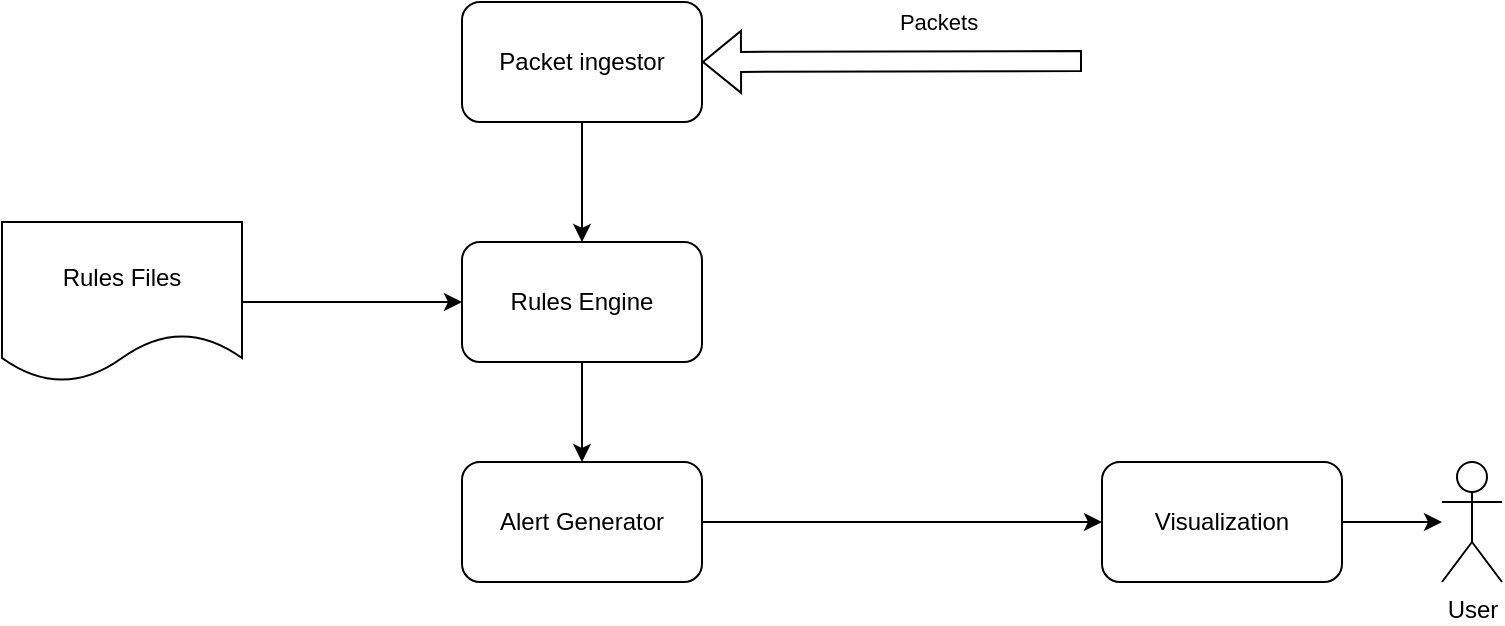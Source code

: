 <mxfile version="24.2.5" type="device">
  <diagram id="C5RBs43oDa-KdzZeNtuy" name="Page-1">
    <mxGraphModel dx="2261" dy="844" grid="1" gridSize="10" guides="1" tooltips="1" connect="1" arrows="1" fold="1" page="1" pageScale="1" pageWidth="827" pageHeight="1169" math="0" shadow="0">
      <root>
        <mxCell id="WIyWlLk6GJQsqaUBKTNV-0" />
        <mxCell id="WIyWlLk6GJQsqaUBKTNV-1" parent="WIyWlLk6GJQsqaUBKTNV-0" />
        <mxCell id="gUQcon4SBQwVMYS5gI7r-4" value="" style="edgeStyle=orthogonalEdgeStyle;rounded=0;orthogonalLoop=1;jettySize=auto;html=1;" parent="WIyWlLk6GJQsqaUBKTNV-1" source="gUQcon4SBQwVMYS5gI7r-0" target="gUQcon4SBQwVMYS5gI7r-2" edge="1">
          <mxGeometry relative="1" as="geometry" />
        </mxCell>
        <mxCell id="gUQcon4SBQwVMYS5gI7r-0" value="Packet ingestor" style="rounded=1;whiteSpace=wrap;html=1;" parent="WIyWlLk6GJQsqaUBKTNV-1" vertex="1">
          <mxGeometry x="160" y="110" width="120" height="60" as="geometry" />
        </mxCell>
        <mxCell id="gUQcon4SBQwVMYS5gI7r-5" value="" style="edgeStyle=orthogonalEdgeStyle;rounded=0;orthogonalLoop=1;jettySize=auto;html=1;" parent="WIyWlLk6GJQsqaUBKTNV-1" source="gUQcon4SBQwVMYS5gI7r-2" target="gUQcon4SBQwVMYS5gI7r-3" edge="1">
          <mxGeometry relative="1" as="geometry" />
        </mxCell>
        <mxCell id="gUQcon4SBQwVMYS5gI7r-2" value="Rules Engine" style="rounded=1;whiteSpace=wrap;html=1;" parent="WIyWlLk6GJQsqaUBKTNV-1" vertex="1">
          <mxGeometry x="160" y="230" width="120" height="60" as="geometry" />
        </mxCell>
        <mxCell id="gUQcon4SBQwVMYS5gI7r-13" style="edgeStyle=none;rounded=0;orthogonalLoop=1;jettySize=auto;html=1;exitX=1;exitY=0.5;exitDx=0;exitDy=0;entryX=0;entryY=0.5;entryDx=0;entryDy=0;" parent="WIyWlLk6GJQsqaUBKTNV-1" source="gUQcon4SBQwVMYS5gI7r-3" target="gUQcon4SBQwVMYS5gI7r-9" edge="1">
          <mxGeometry relative="1" as="geometry" />
        </mxCell>
        <mxCell id="gUQcon4SBQwVMYS5gI7r-3" value="Alert Generator" style="rounded=1;whiteSpace=wrap;html=1;" parent="WIyWlLk6GJQsqaUBKTNV-1" vertex="1">
          <mxGeometry x="160" y="340" width="120" height="60" as="geometry" />
        </mxCell>
        <mxCell id="gUQcon4SBQwVMYS5gI7r-6" value="User" style="shape=umlActor;verticalLabelPosition=bottom;verticalAlign=top;html=1;outlineConnect=0;" parent="WIyWlLk6GJQsqaUBKTNV-1" vertex="1">
          <mxGeometry x="650" y="340" width="30" height="60" as="geometry" />
        </mxCell>
        <mxCell id="gUQcon4SBQwVMYS5gI7r-12" value="" style="edgeStyle=orthogonalEdgeStyle;rounded=0;orthogonalLoop=1;jettySize=auto;html=1;" parent="WIyWlLk6GJQsqaUBKTNV-1" source="gUQcon4SBQwVMYS5gI7r-9" target="gUQcon4SBQwVMYS5gI7r-6" edge="1">
          <mxGeometry relative="1" as="geometry" />
        </mxCell>
        <mxCell id="gUQcon4SBQwVMYS5gI7r-9" value="Visualization" style="rounded=1;whiteSpace=wrap;html=1;" parent="WIyWlLk6GJQsqaUBKTNV-1" vertex="1">
          <mxGeometry x="480" y="340" width="120" height="60" as="geometry" />
        </mxCell>
        <mxCell id="gUQcon4SBQwVMYS5gI7r-11" value="" style="edgeStyle=orthogonalEdgeStyle;rounded=0;orthogonalLoop=1;jettySize=auto;html=1;" parent="WIyWlLk6GJQsqaUBKTNV-1" source="gUQcon4SBQwVMYS5gI7r-10" target="gUQcon4SBQwVMYS5gI7r-2" edge="1">
          <mxGeometry relative="1" as="geometry" />
        </mxCell>
        <mxCell id="gUQcon4SBQwVMYS5gI7r-10" value="Rules Files" style="shape=document;whiteSpace=wrap;html=1;boundedLbl=1;" parent="WIyWlLk6GJQsqaUBKTNV-1" vertex="1">
          <mxGeometry x="-70" y="220" width="120" height="80" as="geometry" />
        </mxCell>
        <mxCell id="gUQcon4SBQwVMYS5gI7r-14" value="" style="shape=flexArrow;endArrow=classic;html=1;rounded=0;entryX=1;entryY=0.5;entryDx=0;entryDy=0;" parent="WIyWlLk6GJQsqaUBKTNV-1" target="gUQcon4SBQwVMYS5gI7r-0" edge="1">
          <mxGeometry width="50" height="50" relative="1" as="geometry">
            <mxPoint x="470" y="139.5" as="sourcePoint" />
            <mxPoint x="300" y="139.5" as="targetPoint" />
          </mxGeometry>
        </mxCell>
        <mxCell id="gUQcon4SBQwVMYS5gI7r-15" value="Packets" style="edgeLabel;html=1;align=center;verticalAlign=middle;resizable=0;points=[];" parent="gUQcon4SBQwVMYS5gI7r-14" vertex="1" connectable="0">
          <mxGeometry x="-0.242" y="4" relative="1" as="geometry">
            <mxPoint y="-24" as="offset" />
          </mxGeometry>
        </mxCell>
      </root>
    </mxGraphModel>
  </diagram>
</mxfile>
